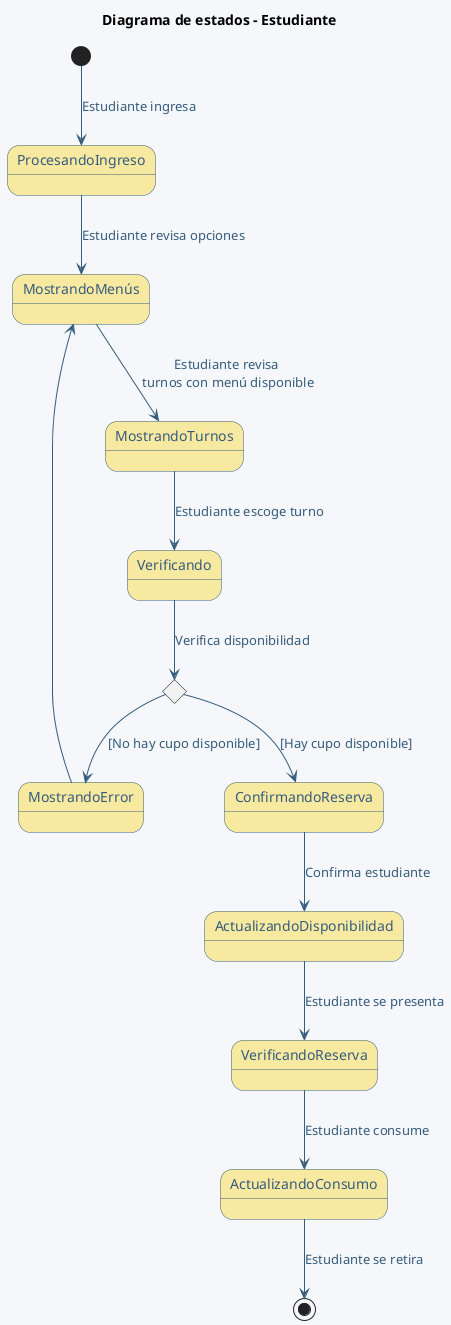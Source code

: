 @startuml DiagramaDeEstados (Estudiante)
title Diagrama de estados - Estudiante

' Colores generales
skinparam backgroundColor #F5F7FA
skinparam stateStartColor #A7C7E7
skinparam stateEndColor #F67280
skinparam stateBackgroundColor #F8E9A1
skinparam stateBorderColor #355C7D
skinparam stateFontColor #355C7D
skinparam stateFontSize 14
skinparam ArrowColor #355C7D
skinparam ArrowFontColor #355C7D

state c <<choice>> #F67280

[*] --> ProcesandoIngreso : Estudiante ingresa
ProcesandoIngreso --> MostrandoMenús : Estudiante revisa opciones
MostrandoMenús --> MostrandoTurnos : Estudiante revisa\n turnos con menú disponible 
MostrandoTurnos --> Verificando : Estudiante escoge turno
Verificando --> c : Verifica disponibilidad
c --> ConfirmandoReserva : [Hay cupo disponible]
c --> MostrandoError : [No hay cupo disponible]
MostrandoMenús <-- MostrandoError
ConfirmandoReserva --> ActualizandoDisponibilidad : Confirma estudiante
ActualizandoDisponibilidad --> VerificandoReserva : Estudiante se presenta
VerificandoReserva --> ActualizandoConsumo : Estudiante consume
ActualizandoConsumo --> [*] : Estudiante se retira

@enduml

